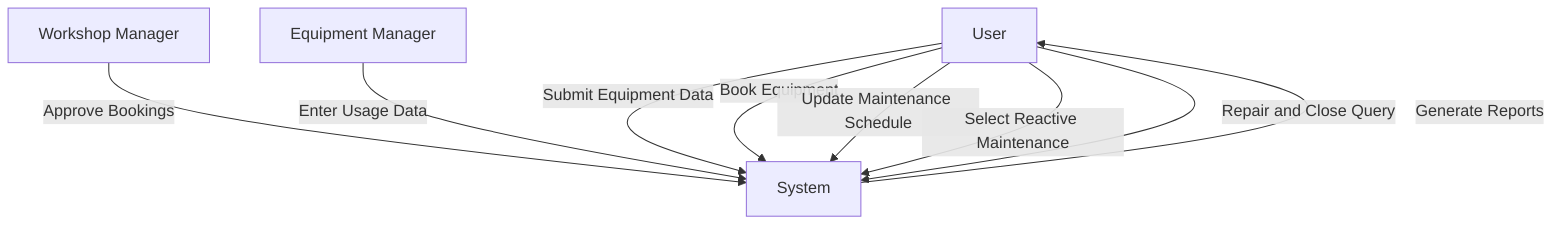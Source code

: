 flowchart TD
  A[User] -->|Submit Equipment Data| B[System]
  A -->|Book Equipment| B
  C[Workshop Manager] -->|Approve Bookings| B
  D[Equipment Manager] -->|Enter Usage Data| B
  B -->|Generate Reports| A
  A -->|Update Maintenance Schedule| B
  A -->|Select Reactive Maintenance| B
  A -->|Repair and Close Query| B